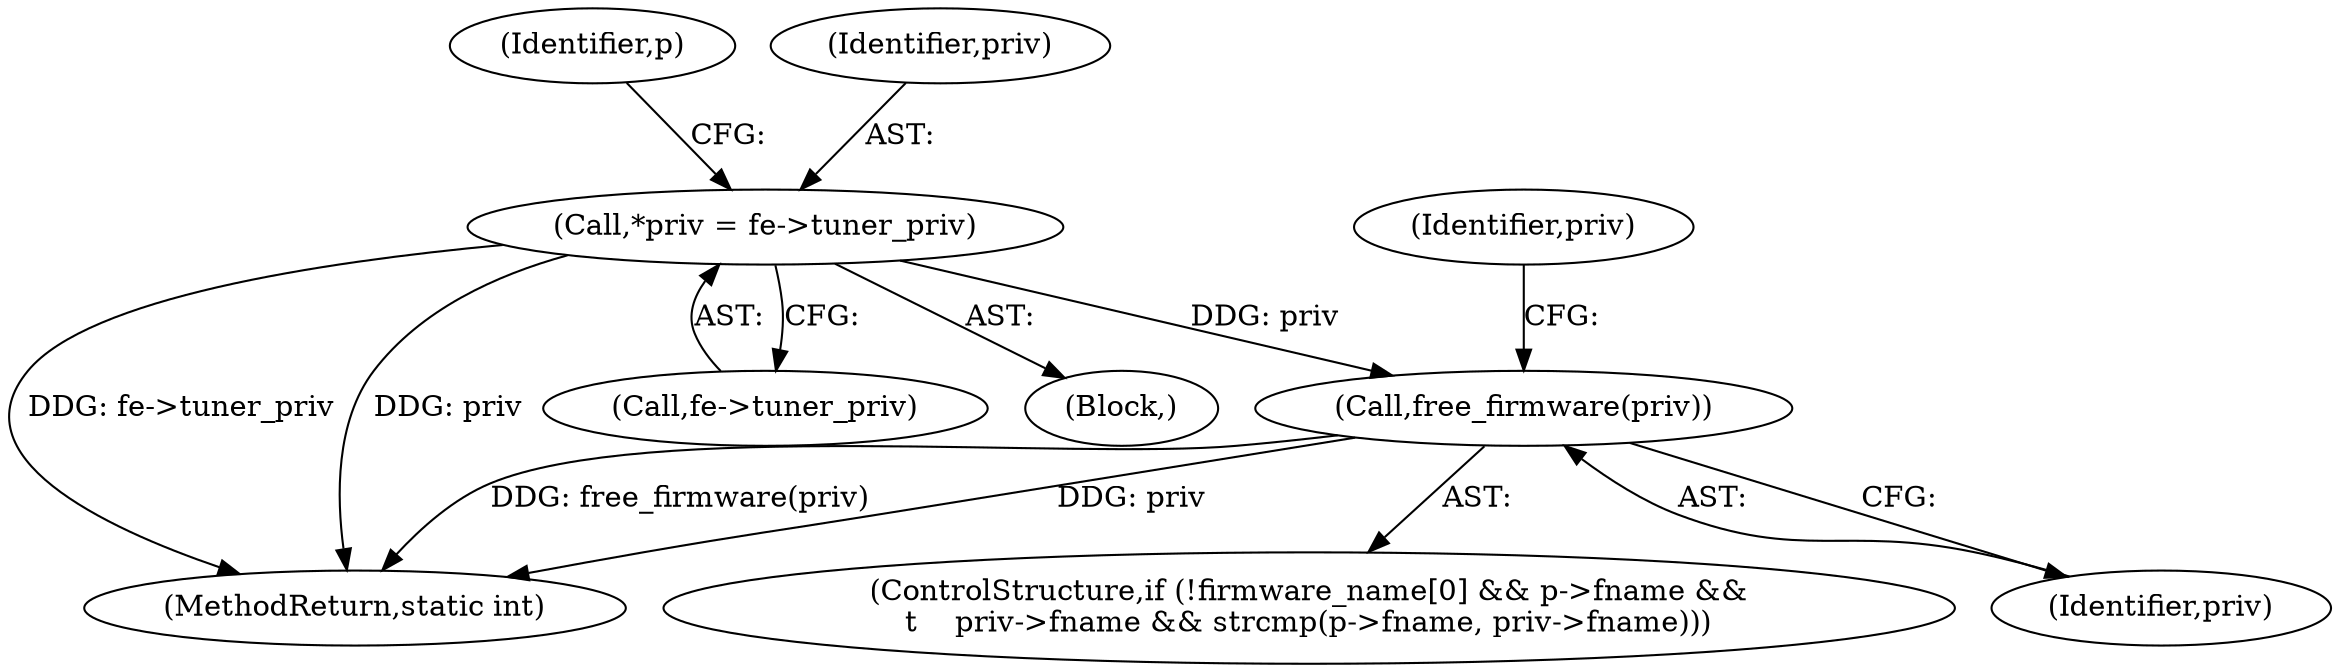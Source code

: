 digraph "0_linux_8dfbcc4351a0b6d2f2d77f367552f48ffefafe18@API" {
"1000199" [label="(Call,free_firmware(priv))"];
"1000107" [label="(Call,*priv = fe->tuner_priv)"];
"1000205" [label="(Identifier,priv)"];
"1000109" [label="(Call,fe->tuner_priv)"];
"1000107" [label="(Call,*priv = fe->tuner_priv)"];
"1000114" [label="(Identifier,p)"];
"1000105" [label="(Block,)"];
"1000291" [label="(MethodReturn,static int)"];
"1000199" [label="(Call,free_firmware(priv))"];
"1000200" [label="(Identifier,priv)"];
"1000108" [label="(Identifier,priv)"];
"1000178" [label="(ControlStructure,if (!firmware_name[0] && p->fname &&\n\t    priv->fname && strcmp(p->fname, priv->fname)))"];
"1000199" -> "1000178"  [label="AST: "];
"1000199" -> "1000200"  [label="CFG: "];
"1000200" -> "1000199"  [label="AST: "];
"1000205" -> "1000199"  [label="CFG: "];
"1000199" -> "1000291"  [label="DDG: priv"];
"1000199" -> "1000291"  [label="DDG: free_firmware(priv)"];
"1000107" -> "1000199"  [label="DDG: priv"];
"1000107" -> "1000105"  [label="AST: "];
"1000107" -> "1000109"  [label="CFG: "];
"1000108" -> "1000107"  [label="AST: "];
"1000109" -> "1000107"  [label="AST: "];
"1000114" -> "1000107"  [label="CFG: "];
"1000107" -> "1000291"  [label="DDG: priv"];
"1000107" -> "1000291"  [label="DDG: fe->tuner_priv"];
}
